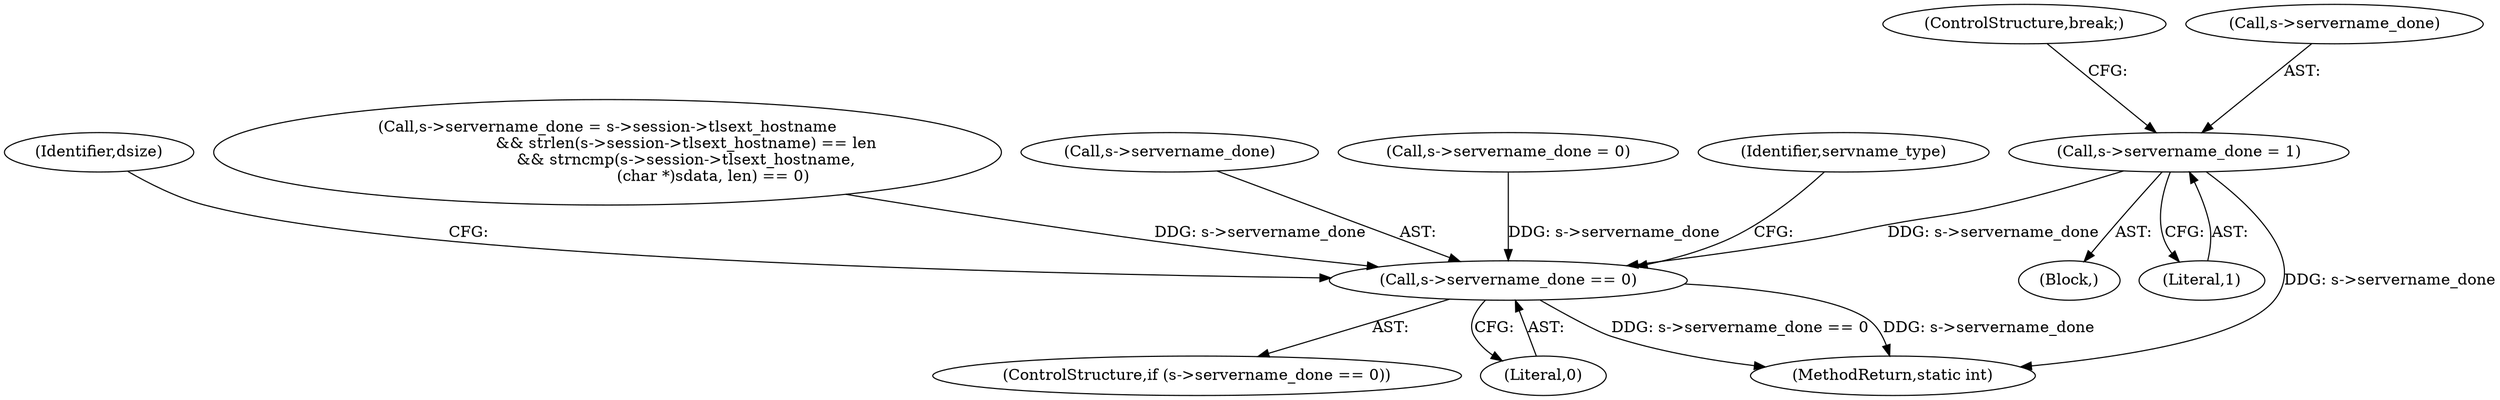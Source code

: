 digraph "0_openssl_a004e72b95835136d3f1ea90517f706c24c03da7_3@pointer" {
"1000479" [label="(Call,s->servername_done = 1)"];
"1000380" [label="(Call,s->servername_done == 0)"];
"1000520" [label="(Identifier,dsize)"];
"1000479" [label="(Call,s->servername_done = 1)"];
"1000485" [label="(Call,s->servername_done = s->session->tlsext_hostname\n                                && strlen(s->session->tlsext_hostname) == len\n                                && strncmp(s->session->tlsext_hostname,\n                                           (char *)sdata, len) == 0)"];
"1000381" [label="(Call,s->servername_done)"];
"1000134" [label="(Call,s->servername_done = 0)"];
"1000394" [label="(Block,)"];
"1000379" [label="(ControlStructure,if (s->servername_done == 0))"];
"1000516" [label="(ControlStructure,break;)"];
"1000480" [label="(Call,s->servername_done)"];
"1000380" [label="(Call,s->servername_done == 0)"];
"1000384" [label="(Literal,0)"];
"1000483" [label="(Literal,1)"];
"1001399" [label="(MethodReturn,static int)"];
"1000386" [label="(Identifier,servname_type)"];
"1000479" -> "1000394"  [label="AST: "];
"1000479" -> "1000483"  [label="CFG: "];
"1000480" -> "1000479"  [label="AST: "];
"1000483" -> "1000479"  [label="AST: "];
"1000516" -> "1000479"  [label="CFG: "];
"1000479" -> "1001399"  [label="DDG: s->servername_done"];
"1000479" -> "1000380"  [label="DDG: s->servername_done"];
"1000380" -> "1000379"  [label="AST: "];
"1000380" -> "1000384"  [label="CFG: "];
"1000381" -> "1000380"  [label="AST: "];
"1000384" -> "1000380"  [label="AST: "];
"1000386" -> "1000380"  [label="CFG: "];
"1000520" -> "1000380"  [label="CFG: "];
"1000380" -> "1001399"  [label="DDG: s->servername_done == 0"];
"1000380" -> "1001399"  [label="DDG: s->servername_done"];
"1000485" -> "1000380"  [label="DDG: s->servername_done"];
"1000134" -> "1000380"  [label="DDG: s->servername_done"];
}
